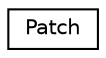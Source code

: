 digraph "Graphical Class Hierarchy"
{
 // LATEX_PDF_SIZE
  edge [fontname="Helvetica",fontsize="10",labelfontname="Helvetica",labelfontsize="10"];
  node [fontname="Helvetica",fontsize="10",shape=record];
  rankdir="LR";
  Node0 [label="Patch",height=0.2,width=0.4,color="black", fillcolor="white", style="filled",URL="$classPatch.html",tooltip=" "];
}
